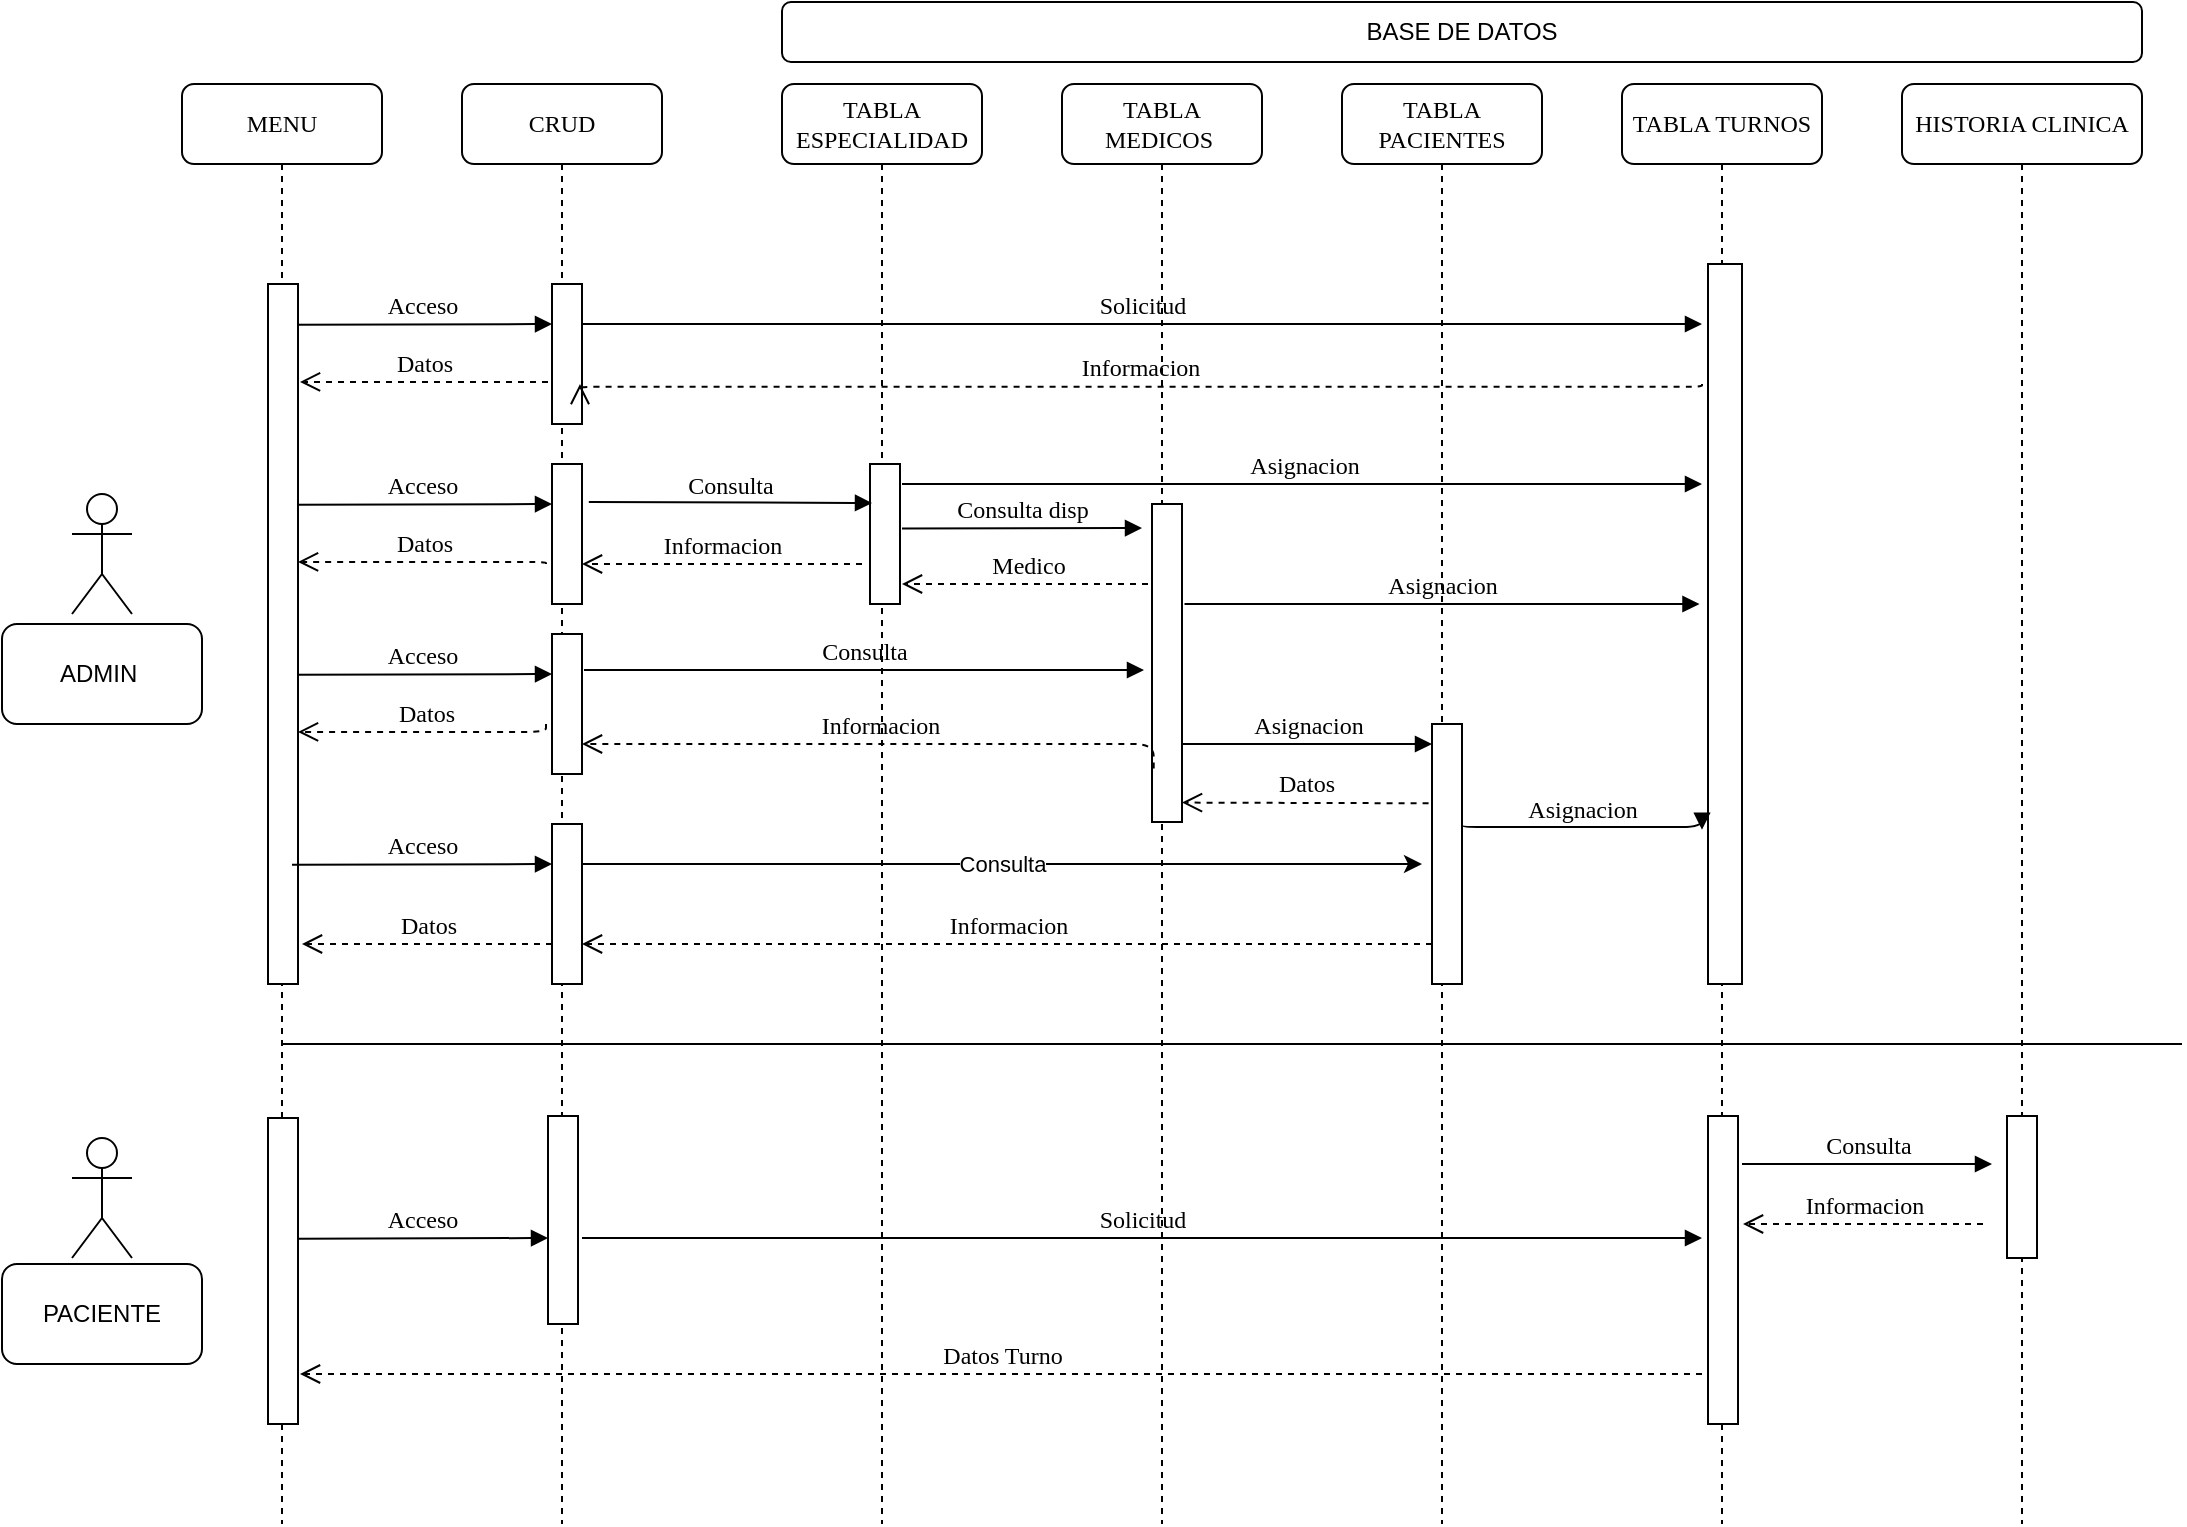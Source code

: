 <mxfile version="21.5.0" type="device">
  <diagram name="Page-1" id="13e1069c-82ec-6db2-03f1-153e76fe0fe0">
    <mxGraphModel dx="1843" dy="814" grid="1" gridSize="10" guides="1" tooltips="1" connect="1" arrows="1" fold="1" page="1" pageScale="1" pageWidth="1100" pageHeight="850" background="none" math="0" shadow="0">
      <root>
        <mxCell id="0" />
        <mxCell id="1" parent="0" />
        <mxCell id="7baba1c4bc27f4b0-2" value="CRUD" style="shape=umlLifeline;perimeter=lifelinePerimeter;whiteSpace=wrap;html=1;container=1;collapsible=0;recursiveResize=0;outlineConnect=0;rounded=1;shadow=0;comic=0;labelBackgroundColor=none;strokeWidth=1;fontFamily=Verdana;fontSize=12;align=center;" parent="1" vertex="1">
          <mxGeometry x="240" y="80" width="100" height="720" as="geometry" />
        </mxCell>
        <mxCell id="7baba1c4bc27f4b0-10" value="" style="html=1;points=[];perimeter=orthogonalPerimeter;rounded=0;shadow=0;comic=0;labelBackgroundColor=none;strokeWidth=1;fontFamily=Verdana;fontSize=12;align=center;" parent="7baba1c4bc27f4b0-2" vertex="1">
          <mxGeometry x="45" y="190" width="15" height="70" as="geometry" />
        </mxCell>
        <mxCell id="BPHxIAMGoka_aqc7LGy1-9" value="" style="html=1;points=[];perimeter=orthogonalPerimeter;rounded=0;shadow=0;comic=0;labelBackgroundColor=none;strokeWidth=1;fontFamily=Verdana;fontSize=12;align=center;" parent="7baba1c4bc27f4b0-2" vertex="1">
          <mxGeometry x="43" y="516" width="15" height="104" as="geometry" />
        </mxCell>
        <mxCell id="7baba1c4bc27f4b0-11" value="Acceso" style="html=1;verticalAlign=bottom;endArrow=block;entryX=0;entryY=0;labelBackgroundColor=none;fontFamily=Verdana;fontSize=12;edgeStyle=elbowEdgeStyle;elbow=vertical;" parent="7baba1c4bc27f4b0-2" edge="1">
          <mxGeometry relative="1" as="geometry">
            <mxPoint x="-85" y="210.412" as="sourcePoint" />
            <mxPoint x="45" y="210" as="targetPoint" />
          </mxGeometry>
        </mxCell>
        <mxCell id="BPHxIAMGoka_aqc7LGy1-8" value="Datos" style="html=1;verticalAlign=bottom;endArrow=open;dashed=1;endSize=8;labelBackgroundColor=none;fontFamily=Verdana;fontSize=12;edgeStyle=elbowEdgeStyle;elbow=vertical;" parent="7baba1c4bc27f4b0-2" edge="1">
          <mxGeometry relative="1" as="geometry">
            <mxPoint x="-82" y="239" as="targetPoint" />
            <Array as="points">
              <mxPoint x="-2.5" y="238.96" />
              <mxPoint x="-17.5" y="229.5" />
              <mxPoint x="12.5" y="229.5" />
            </Array>
            <mxPoint x="42" y="240" as="sourcePoint" />
          </mxGeometry>
        </mxCell>
        <mxCell id="BPHxIAMGoka_aqc7LGy1-11" value="" style="html=1;points=[];perimeter=orthogonalPerimeter;rounded=0;shadow=0;comic=0;labelBackgroundColor=none;strokeWidth=1;fontFamily=Verdana;fontSize=12;align=center;" parent="7baba1c4bc27f4b0-2" vertex="1">
          <mxGeometry x="45" y="275" width="15" height="70" as="geometry" />
        </mxCell>
        <mxCell id="BPHxIAMGoka_aqc7LGy1-12" value="Acceso" style="html=1;verticalAlign=bottom;endArrow=block;entryX=0;entryY=0;labelBackgroundColor=none;fontFamily=Verdana;fontSize=12;edgeStyle=elbowEdgeStyle;elbow=vertical;" parent="7baba1c4bc27f4b0-2" edge="1">
          <mxGeometry relative="1" as="geometry">
            <mxPoint x="-85" y="295.412" as="sourcePoint" />
            <mxPoint x="45" y="295" as="targetPoint" />
          </mxGeometry>
        </mxCell>
        <mxCell id="BPHxIAMGoka_aqc7LGy1-13" value="Datos" style="html=1;verticalAlign=bottom;endArrow=open;dashed=1;endSize=8;labelBackgroundColor=none;fontFamily=Verdana;fontSize=12;edgeStyle=elbowEdgeStyle;elbow=vertical;" parent="7baba1c4bc27f4b0-2" edge="1">
          <mxGeometry relative="1" as="geometry">
            <mxPoint x="-82" y="324" as="targetPoint" />
            <Array as="points">
              <mxPoint x="-2.5" y="323.96" />
              <mxPoint x="-17.5" y="314.5" />
              <mxPoint x="12.5" y="314.5" />
            </Array>
            <mxPoint x="42" y="320" as="sourcePoint" />
          </mxGeometry>
        </mxCell>
        <mxCell id="BPHxIAMGoka_aqc7LGy1-14" value="" style="html=1;points=[];perimeter=orthogonalPerimeter;rounded=0;shadow=0;comic=0;labelBackgroundColor=none;strokeWidth=1;fontFamily=Verdana;fontSize=12;align=center;" parent="7baba1c4bc27f4b0-2" vertex="1">
          <mxGeometry x="45" y="370" width="15" height="80" as="geometry" />
        </mxCell>
        <mxCell id="BPHxIAMGoka_aqc7LGy1-29" value="Acceso" style="html=1;verticalAlign=bottom;endArrow=block;labelBackgroundColor=none;fontFamily=Verdana;fontSize=12;edgeStyle=elbowEdgeStyle;elbow=vertical;" parent="7baba1c4bc27f4b0-2" edge="1">
          <mxGeometry relative="1" as="geometry">
            <mxPoint x="-82" y="577.412" as="sourcePoint" />
            <mxPoint x="43" y="577" as="targetPoint" />
          </mxGeometry>
        </mxCell>
        <mxCell id="y5iPbp21uO4vkQjllHN0-5" value="Informacion" style="html=1;verticalAlign=bottom;endArrow=open;dashed=1;endSize=8;labelBackgroundColor=none;fontFamily=Verdana;fontSize=12;edgeStyle=elbowEdgeStyle;elbow=vertical;" edge="1" parent="7baba1c4bc27f4b0-2">
          <mxGeometry relative="1" as="geometry">
            <mxPoint x="60" y="430" as="targetPoint" />
            <Array as="points">
              <mxPoint x="424.5" y="430" />
              <mxPoint x="409.5" y="420.54" />
              <mxPoint x="439.5" y="420.54" />
            </Array>
            <mxPoint x="485" y="430" as="sourcePoint" />
          </mxGeometry>
        </mxCell>
        <mxCell id="y5iPbp21uO4vkQjllHN0-24" value="Datos" style="html=1;verticalAlign=bottom;endArrow=open;dashed=1;endSize=8;labelBackgroundColor=none;fontFamily=Verdana;fontSize=12;edgeStyle=elbowEdgeStyle;elbow=vertical;" edge="1" parent="7baba1c4bc27f4b0-2">
          <mxGeometry relative="1" as="geometry">
            <mxPoint x="-81" y="149" as="targetPoint" />
            <Array as="points">
              <mxPoint x="-1.5" y="148.96" />
              <mxPoint x="-16.5" y="139.5" />
              <mxPoint x="13.5" y="139.5" />
            </Array>
            <mxPoint x="43" y="149" as="sourcePoint" />
          </mxGeometry>
        </mxCell>
        <mxCell id="y5iPbp21uO4vkQjllHN0-23" value="Acceso" style="html=1;verticalAlign=bottom;endArrow=block;entryX=0;entryY=0;labelBackgroundColor=none;fontFamily=Verdana;fontSize=12;edgeStyle=elbowEdgeStyle;elbow=vertical;" edge="1" parent="7baba1c4bc27f4b0-2">
          <mxGeometry relative="1" as="geometry">
            <mxPoint x="-85" y="120.412" as="sourcePoint" />
            <mxPoint x="45" y="120" as="targetPoint" />
          </mxGeometry>
        </mxCell>
        <mxCell id="y5iPbp21uO4vkQjllHN0-22" value="" style="html=1;points=[];perimeter=orthogonalPerimeter;rounded=0;shadow=0;comic=0;labelBackgroundColor=none;strokeWidth=1;fontFamily=Verdana;fontSize=12;align=center;" vertex="1" parent="7baba1c4bc27f4b0-2">
          <mxGeometry x="45" y="100" width="15" height="70" as="geometry" />
        </mxCell>
        <mxCell id="BPHxIAMGoka_aqc7LGy1-30" value="Datos Turno" style="html=1;verticalAlign=bottom;endArrow=open;dashed=1;endSize=8;labelBackgroundColor=none;fontFamily=Verdana;fontSize=12;edgeStyle=elbowEdgeStyle;elbow=vertical;" parent="7baba1c4bc27f4b0-2" edge="1">
          <mxGeometry relative="1" as="geometry">
            <mxPoint x="-81" y="645.04" as="targetPoint" />
            <Array as="points">
              <mxPoint x="-1.5" y="645" />
              <mxPoint x="-16.5" y="635.54" />
              <mxPoint x="13.5" y="635.54" />
            </Array>
            <mxPoint x="620" y="645" as="sourcePoint" />
          </mxGeometry>
        </mxCell>
        <mxCell id="7baba1c4bc27f4b0-3" value="TABLA MEDICOS&amp;nbsp;" style="shape=umlLifeline;perimeter=lifelinePerimeter;whiteSpace=wrap;html=1;container=1;collapsible=0;recursiveResize=0;outlineConnect=0;rounded=1;shadow=0;comic=0;labelBackgroundColor=none;strokeWidth=1;fontFamily=Verdana;fontSize=12;align=center;" parent="1" vertex="1">
          <mxGeometry x="540" y="80" width="100" height="720" as="geometry" />
        </mxCell>
        <mxCell id="y5iPbp21uO4vkQjllHN0-3" style="edgeStyle=orthogonalEdgeStyle;rounded=0;orthogonalLoop=1;jettySize=auto;html=1;" edge="1" parent="7baba1c4bc27f4b0-3" source="7baba1c4bc27f4b0-13" target="7baba1c4bc27f4b0-3">
          <mxGeometry relative="1" as="geometry">
            <Array as="points">
              <mxPoint x="50" y="270" />
              <mxPoint x="50" y="270" />
            </Array>
          </mxGeometry>
        </mxCell>
        <mxCell id="7baba1c4bc27f4b0-13" value="" style="html=1;points=[];perimeter=orthogonalPerimeter;rounded=0;shadow=0;comic=0;labelBackgroundColor=none;strokeWidth=1;fontFamily=Verdana;fontSize=12;align=center;" parent="7baba1c4bc27f4b0-3" vertex="1">
          <mxGeometry x="45" y="210" width="15" height="159" as="geometry" />
        </mxCell>
        <mxCell id="y5iPbp21uO4vkQjllHN0-26" value="Informacion" style="html=1;verticalAlign=bottom;endArrow=open;dashed=1;endSize=8;labelBackgroundColor=none;fontFamily=Verdana;fontSize=12;edgeStyle=elbowEdgeStyle;elbow=vertical;entryX=0.933;entryY=0.837;entryDx=0;entryDy=0;entryPerimeter=0;" edge="1" parent="7baba1c4bc27f4b0-3">
          <mxGeometry relative="1" as="geometry">
            <mxPoint x="-241.005" y="150.0" as="targetPoint" />
            <Array as="points">
              <mxPoint x="114.5" y="151.41" />
              <mxPoint x="99.5" y="141.95" />
              <mxPoint x="129.5" y="141.95" />
            </Array>
            <mxPoint x="320" y="150" as="sourcePoint" />
          </mxGeometry>
        </mxCell>
        <mxCell id="7baba1c4bc27f4b0-4" value="TABLA ESPECIALIDAD" style="shape=umlLifeline;perimeter=lifelinePerimeter;whiteSpace=wrap;html=1;container=1;collapsible=0;recursiveResize=0;outlineConnect=0;rounded=1;shadow=0;comic=0;labelBackgroundColor=none;strokeWidth=1;fontFamily=Verdana;fontSize=12;align=center;" parent="1" vertex="1">
          <mxGeometry x="400" y="80" width="100" height="720" as="geometry" />
        </mxCell>
        <mxCell id="7baba1c4bc27f4b0-16" value="" style="html=1;points=[];perimeter=orthogonalPerimeter;rounded=0;shadow=0;comic=0;labelBackgroundColor=none;strokeWidth=1;fontFamily=Verdana;fontSize=12;align=center;fontStyle=1" parent="7baba1c4bc27f4b0-4" vertex="1">
          <mxGeometry x="44" y="190" width="15" height="70" as="geometry" />
        </mxCell>
        <mxCell id="BPHxIAMGoka_aqc7LGy1-42" value="Informacion" style="html=1;verticalAlign=bottom;endArrow=open;dashed=1;endSize=8;labelBackgroundColor=none;fontFamily=Verdana;fontSize=12;edgeStyle=elbowEdgeStyle;elbow=vertical;" parent="7baba1c4bc27f4b0-4" edge="1">
          <mxGeometry x="-0.0" relative="1" as="geometry">
            <mxPoint x="-100" y="240.04" as="targetPoint" />
            <Array as="points">
              <mxPoint x="-20.5" y="240" />
              <mxPoint x="-35.5" y="230.54" />
              <mxPoint x="-5.5" y="230.54" />
            </Array>
            <mxPoint x="40" y="240" as="sourcePoint" />
            <mxPoint as="offset" />
          </mxGeometry>
        </mxCell>
        <mxCell id="y5iPbp21uO4vkQjllHN0-4" value="Consulta" style="edgeStyle=orthogonalEdgeStyle;rounded=0;orthogonalLoop=1;jettySize=auto;html=1;" edge="1" parent="7baba1c4bc27f4b0-4">
          <mxGeometry relative="1" as="geometry">
            <mxPoint x="-100" y="390" as="sourcePoint" />
            <mxPoint x="320" y="390" as="targetPoint" />
            <mxPoint as="offset" />
          </mxGeometry>
        </mxCell>
        <mxCell id="7baba1c4bc27f4b0-14" value="Consulta" style="html=1;verticalAlign=bottom;endArrow=block;entryX=-0.341;entryY=0.085;labelBackgroundColor=none;fontFamily=Verdana;fontSize=12;edgeStyle=elbowEdgeStyle;elbow=vertical;entryDx=0;entryDy=0;entryPerimeter=0;" parent="7baba1c4bc27f4b0-4" edge="1">
          <mxGeometry relative="1" as="geometry">
            <mxPoint x="-96.59" y="209.001" as="sourcePoint" />
            <mxPoint x="45.0" y="209.53" as="targetPoint" />
          </mxGeometry>
        </mxCell>
        <mxCell id="BPHxIAMGoka_aqc7LGy1-33" value="Asignacion" style="html=1;verticalAlign=bottom;endArrow=block;labelBackgroundColor=none;fontFamily=Verdana;fontSize=12;edgeStyle=elbowEdgeStyle;elbow=vertical;" parent="7baba1c4bc27f4b0-4" edge="1">
          <mxGeometry x="0.002" relative="1" as="geometry">
            <mxPoint x="60" y="200" as="sourcePoint" />
            <mxPoint x="460" y="200" as="targetPoint" />
            <mxPoint as="offset" />
          </mxGeometry>
        </mxCell>
        <mxCell id="y5iPbp21uO4vkQjllHN0-32" value="Solicitud" style="html=1;verticalAlign=bottom;endArrow=block;labelBackgroundColor=none;fontFamily=Verdana;fontSize=12;edgeStyle=elbowEdgeStyle;elbow=vertical;" edge="1" parent="7baba1c4bc27f4b0-4">
          <mxGeometry relative="1" as="geometry">
            <mxPoint x="-100" y="577" as="sourcePoint" />
            <mxPoint x="460" y="577" as="targetPoint" />
          </mxGeometry>
        </mxCell>
        <mxCell id="7baba1c4bc27f4b0-5" value="TABLA PACIENTES" style="shape=umlLifeline;perimeter=lifelinePerimeter;whiteSpace=wrap;html=1;container=1;collapsible=0;recursiveResize=0;outlineConnect=0;rounded=1;shadow=0;comic=0;labelBackgroundColor=none;strokeWidth=1;fontFamily=Verdana;fontSize=12;align=center;" parent="1" vertex="1">
          <mxGeometry x="680" y="80" width="100" height="720" as="geometry" />
        </mxCell>
        <mxCell id="BPHxIAMGoka_aqc7LGy1-23" value="" style="html=1;points=[];perimeter=orthogonalPerimeter;rounded=0;shadow=0;comic=0;labelBackgroundColor=none;strokeWidth=1;fontFamily=Verdana;fontSize=12;align=center;" parent="7baba1c4bc27f4b0-5" vertex="1">
          <mxGeometry x="45" y="320" width="15" height="130" as="geometry" />
        </mxCell>
        <mxCell id="BPHxIAMGoka_aqc7LGy1-44" value="Asignacion" style="html=1;verticalAlign=bottom;endArrow=block;labelBackgroundColor=none;fontFamily=Verdana;fontSize=12;edgeStyle=elbowEdgeStyle;elbow=vertical;" parent="7baba1c4bc27f4b0-5" edge="1">
          <mxGeometry relative="1" as="geometry">
            <mxPoint x="-80" y="330" as="sourcePoint" />
            <mxPoint x="45" y="330" as="targetPoint" />
          </mxGeometry>
        </mxCell>
        <mxCell id="BPHxIAMGoka_aqc7LGy1-38" value="Asignacion" style="html=1;verticalAlign=bottom;endArrow=block;labelBackgroundColor=none;fontFamily=Verdana;fontSize=12;edgeStyle=elbowEdgeStyle;elbow=vertical;" parent="7baba1c4bc27f4b0-5" edge="1">
          <mxGeometry relative="1" as="geometry">
            <mxPoint x="-78.75" y="260" as="sourcePoint" />
            <mxPoint x="178.75" y="260.286" as="targetPoint" />
          </mxGeometry>
        </mxCell>
        <mxCell id="7baba1c4bc27f4b0-6" value="HISTORIA CLINICA" style="shape=umlLifeline;perimeter=lifelinePerimeter;whiteSpace=wrap;html=1;container=1;collapsible=0;recursiveResize=0;outlineConnect=0;rounded=1;shadow=0;comic=0;labelBackgroundColor=none;strokeWidth=1;fontFamily=Verdana;fontSize=12;align=center;" parent="1" vertex="1">
          <mxGeometry x="960" y="80" width="120" height="720" as="geometry" />
        </mxCell>
        <mxCell id="BPHxIAMGoka_aqc7LGy1-10" value="" style="html=1;points=[];perimeter=orthogonalPerimeter;rounded=0;shadow=0;comic=0;labelBackgroundColor=none;strokeWidth=1;fontFamily=Verdana;fontSize=12;align=center;" parent="7baba1c4bc27f4b0-6" vertex="1">
          <mxGeometry x="52.5" y="516" width="15" height="71" as="geometry" />
        </mxCell>
        <mxCell id="BPHxIAMGoka_aqc7LGy1-43" value="Informacion" style="html=1;verticalAlign=bottom;endArrow=open;dashed=1;endSize=8;labelBackgroundColor=none;fontFamily=Verdana;fontSize=12;edgeStyle=elbowEdgeStyle;elbow=vertical;" parent="7baba1c4bc27f4b0-6" edge="1">
          <mxGeometry relative="1" as="geometry">
            <mxPoint x="-79.5" y="570" as="targetPoint" />
            <Array as="points">
              <mxPoint x="-10" y="570" />
              <mxPoint x="-25" y="560.54" />
              <mxPoint x="5" y="560.54" />
            </Array>
            <mxPoint x="40.5" y="570" as="sourcePoint" />
          </mxGeometry>
        </mxCell>
        <mxCell id="y5iPbp21uO4vkQjllHN0-34" value="Consulta" style="html=1;verticalAlign=bottom;endArrow=block;labelBackgroundColor=none;fontFamily=Verdana;fontSize=12;edgeStyle=elbowEdgeStyle;elbow=vertical;" edge="1" parent="7baba1c4bc27f4b0-6">
          <mxGeometry relative="1" as="geometry">
            <mxPoint x="-80" y="540" as="sourcePoint" />
            <mxPoint x="45" y="540" as="targetPoint" />
          </mxGeometry>
        </mxCell>
        <mxCell id="7baba1c4bc27f4b0-8" value="MENU" style="shape=umlLifeline;perimeter=lifelinePerimeter;whiteSpace=wrap;html=1;container=1;collapsible=0;recursiveResize=0;outlineConnect=0;rounded=1;shadow=0;comic=0;labelBackgroundColor=none;strokeWidth=1;fontFamily=Verdana;fontSize=12;align=center;" parent="1" vertex="1">
          <mxGeometry x="100" y="80" width="100" height="720" as="geometry" />
        </mxCell>
        <mxCell id="7baba1c4bc27f4b0-9" value="" style="html=1;points=[];perimeter=orthogonalPerimeter;rounded=0;shadow=0;comic=0;labelBackgroundColor=none;strokeWidth=1;fontFamily=Verdana;fontSize=12;align=center;" parent="7baba1c4bc27f4b0-8" vertex="1">
          <mxGeometry x="43" y="100" width="15" height="350" as="geometry" />
        </mxCell>
        <mxCell id="y5iPbp21uO4vkQjllHN0-30" value="" style="endArrow=none;html=1;rounded=0;" edge="1" parent="7baba1c4bc27f4b0-8" source="7baba1c4bc27f4b0-8">
          <mxGeometry width="50" height="50" relative="1" as="geometry">
            <mxPoint x="-100" y="480" as="sourcePoint" />
            <mxPoint x="1000" y="480" as="targetPoint" />
          </mxGeometry>
        </mxCell>
        <mxCell id="y5iPbp21uO4vkQjllHN0-39" value="" style="html=1;points=[];perimeter=orthogonalPerimeter;rounded=0;shadow=0;comic=0;labelBackgroundColor=none;strokeWidth=1;fontFamily=Verdana;fontSize=12;align=center;" vertex="1" parent="7baba1c4bc27f4b0-8">
          <mxGeometry x="43" y="517" width="15" height="153" as="geometry" />
        </mxCell>
        <mxCell id="BPHxIAMGoka_aqc7LGy1-1" value="ADMIN&amp;nbsp;" style="rounded=1;whiteSpace=wrap;html=1;" parent="1" vertex="1">
          <mxGeometry x="10" y="350" width="100" height="50" as="geometry" />
        </mxCell>
        <mxCell id="BPHxIAMGoka_aqc7LGy1-2" value="PACIENTE" style="rounded=1;whiteSpace=wrap;html=1;" parent="1" vertex="1">
          <mxGeometry x="10" y="670" width="100" height="50" as="geometry" />
        </mxCell>
        <mxCell id="7baba1c4bc27f4b0-7" value="TABLA TURNOS" style="shape=umlLifeline;perimeter=lifelinePerimeter;whiteSpace=wrap;html=1;container=1;collapsible=0;recursiveResize=0;outlineConnect=0;rounded=1;shadow=0;comic=0;labelBackgroundColor=none;strokeWidth=1;fontFamily=Verdana;fontSize=12;align=center;" parent="1" vertex="1">
          <mxGeometry x="820" y="80" width="100" height="720" as="geometry" />
        </mxCell>
        <mxCell id="BPHxIAMGoka_aqc7LGy1-25" value="" style="html=1;points=[];perimeter=orthogonalPerimeter;rounded=0;shadow=0;comic=0;labelBackgroundColor=none;strokeWidth=1;fontFamily=Verdana;fontSize=12;align=center;" parent="7baba1c4bc27f4b0-7" vertex="1">
          <mxGeometry x="43" y="90" width="17" height="360" as="geometry" />
        </mxCell>
        <mxCell id="y5iPbp21uO4vkQjllHN0-29" value="" style="html=1;points=[];perimeter=orthogonalPerimeter;rounded=0;shadow=0;comic=0;labelBackgroundColor=none;strokeWidth=1;fontFamily=Verdana;fontSize=12;align=center;" vertex="1" parent="7baba1c4bc27f4b0-7">
          <mxGeometry x="43" y="516" width="15" height="154" as="geometry" />
        </mxCell>
        <mxCell id="BPHxIAMGoka_aqc7LGy1-35" value="Asignacion" style="html=1;verticalAlign=bottom;endArrow=block;labelBackgroundColor=none;fontFamily=Verdana;fontSize=12;edgeStyle=elbowEdgeStyle;elbow=vertical;exitX=0.5;exitY=0.093;exitDx=0;exitDy=0;exitPerimeter=0;" parent="1" edge="1">
          <mxGeometry relative="1" as="geometry">
            <mxPoint x="740" y="450.0" as="sourcePoint" />
            <mxPoint x="860" y="452.84" as="targetPoint" />
          </mxGeometry>
        </mxCell>
        <mxCell id="BPHxIAMGoka_aqc7LGy1-16" value="Datos" style="html=1;verticalAlign=bottom;endArrow=open;dashed=1;endSize=8;labelBackgroundColor=none;fontFamily=Verdana;fontSize=12;edgeStyle=elbowEdgeStyle;elbow=vertical;" parent="1" edge="1">
          <mxGeometry relative="1" as="geometry">
            <mxPoint x="160" y="510" as="targetPoint" />
            <Array as="points">
              <mxPoint x="235.5" y="510.0" />
              <mxPoint x="220.5" y="500.54" />
              <mxPoint x="250.5" y="500.54" />
            </Array>
            <mxPoint x="285" y="510.0" as="sourcePoint" />
          </mxGeometry>
        </mxCell>
        <mxCell id="BPHxIAMGoka_aqc7LGy1-15" value="Acceso" style="html=1;verticalAlign=bottom;endArrow=block;entryX=0;entryY=0;labelBackgroundColor=none;fontFamily=Verdana;fontSize=12;edgeStyle=elbowEdgeStyle;elbow=vertical;" parent="1" edge="1">
          <mxGeometry relative="1" as="geometry">
            <mxPoint x="155" y="470.412" as="sourcePoint" />
            <mxPoint x="285" y="470" as="targetPoint" />
          </mxGeometry>
        </mxCell>
        <mxCell id="BPHxIAMGoka_aqc7LGy1-41" value="Medico" style="html=1;verticalAlign=bottom;endArrow=open;dashed=1;endSize=8;labelBackgroundColor=none;fontFamily=Verdana;fontSize=12;edgeStyle=elbowEdgeStyle;elbow=vertical;" parent="1" edge="1">
          <mxGeometry x="-0.016" relative="1" as="geometry">
            <mxPoint x="460" y="330" as="targetPoint" />
            <Array as="points">
              <mxPoint x="534.5" y="330" />
              <mxPoint x="519.5" y="320.54" />
              <mxPoint x="549.5" y="320.54" />
            </Array>
            <mxPoint x="583" y="330" as="sourcePoint" />
            <mxPoint as="offset" />
          </mxGeometry>
        </mxCell>
        <mxCell id="y5iPbp21uO4vkQjllHN0-31" value="Solicitud" style="html=1;verticalAlign=bottom;endArrow=block;labelBackgroundColor=none;fontFamily=Verdana;fontSize=12;edgeStyle=elbowEdgeStyle;elbow=vertical;" edge="1" parent="1">
          <mxGeometry relative="1" as="geometry">
            <mxPoint x="300" y="200" as="sourcePoint" />
            <mxPoint x="860" y="200" as="targetPoint" />
          </mxGeometry>
        </mxCell>
        <mxCell id="y5iPbp21uO4vkQjllHN0-35" value="Datos" style="html=1;verticalAlign=bottom;endArrow=open;dashed=1;endSize=8;labelBackgroundColor=none;fontFamily=Verdana;fontSize=12;edgeStyle=elbowEdgeStyle;elbow=vertical;exitX=-0.114;exitY=0.305;exitDx=0;exitDy=0;exitPerimeter=0;" edge="1" parent="1" source="BPHxIAMGoka_aqc7LGy1-23">
          <mxGeometry relative="1" as="geometry">
            <mxPoint x="600" y="439" as="targetPoint" />
            <Array as="points">
              <mxPoint x="659.5" y="439.29" />
              <mxPoint x="644.5" y="429.83" />
              <mxPoint x="674.5" y="429.83" />
            </Array>
            <mxPoint x="720" y="439" as="sourcePoint" />
          </mxGeometry>
        </mxCell>
        <mxCell id="y5iPbp21uO4vkQjllHN0-36" value="Consulta" style="html=1;verticalAlign=bottom;endArrow=block;labelBackgroundColor=none;fontFamily=Verdana;fontSize=12;edgeStyle=elbowEdgeStyle;elbow=vertical;" edge="1" parent="1">
          <mxGeometry relative="1" as="geometry">
            <mxPoint x="301" y="373" as="sourcePoint" />
            <mxPoint x="581" y="373" as="targetPoint" />
          </mxGeometry>
        </mxCell>
        <mxCell id="y5iPbp21uO4vkQjllHN0-2" value="Informacion" style="html=1;verticalAlign=bottom;endArrow=open;dashed=1;endSize=8;labelBackgroundColor=none;fontFamily=Verdana;fontSize=12;edgeStyle=elbowEdgeStyle;elbow=vertical;exitX=0.057;exitY=0.832;exitDx=0;exitDy=0;exitPerimeter=0;" edge="1" parent="1" source="7baba1c4bc27f4b0-13" target="BPHxIAMGoka_aqc7LGy1-11">
          <mxGeometry relative="1" as="geometry">
            <mxPoint x="440" y="330.04" as="targetPoint" />
            <Array as="points">
              <mxPoint x="480" y="410" />
              <mxPoint x="550" y="380" />
              <mxPoint x="519.5" y="330" />
              <mxPoint x="504.5" y="320.54" />
              <mxPoint x="534.5" y="320.54" />
            </Array>
            <mxPoint x="580" y="380" as="sourcePoint" />
          </mxGeometry>
        </mxCell>
        <mxCell id="y5iPbp21uO4vkQjllHN0-37" value="Consulta disp" style="html=1;verticalAlign=bottom;endArrow=block;labelBackgroundColor=none;fontFamily=Verdana;fontSize=12;edgeStyle=elbowEdgeStyle;elbow=vertical;" edge="1" parent="1">
          <mxGeometry relative="1" as="geometry">
            <mxPoint x="460" y="302.29" as="sourcePoint" />
            <mxPoint x="580" y="302" as="targetPoint" />
          </mxGeometry>
        </mxCell>
        <mxCell id="y5iPbp21uO4vkQjllHN0-44" value="BASE DE DATOS" style="rounded=1;whiteSpace=wrap;html=1;" vertex="1" parent="1">
          <mxGeometry x="400" y="39" width="680" height="30" as="geometry" />
        </mxCell>
        <mxCell id="y5iPbp21uO4vkQjllHN0-46" value="" style="shape=umlActor;verticalLabelPosition=bottom;verticalAlign=top;html=1;outlineConnect=0;" vertex="1" parent="1">
          <mxGeometry x="45" y="285" width="30" height="60" as="geometry" />
        </mxCell>
        <mxCell id="y5iPbp21uO4vkQjllHN0-47" value="" style="shape=umlActor;verticalLabelPosition=bottom;verticalAlign=top;html=1;outlineConnect=0;" vertex="1" parent="1">
          <mxGeometry x="45" y="607" width="30" height="60" as="geometry" />
        </mxCell>
      </root>
    </mxGraphModel>
  </diagram>
</mxfile>
